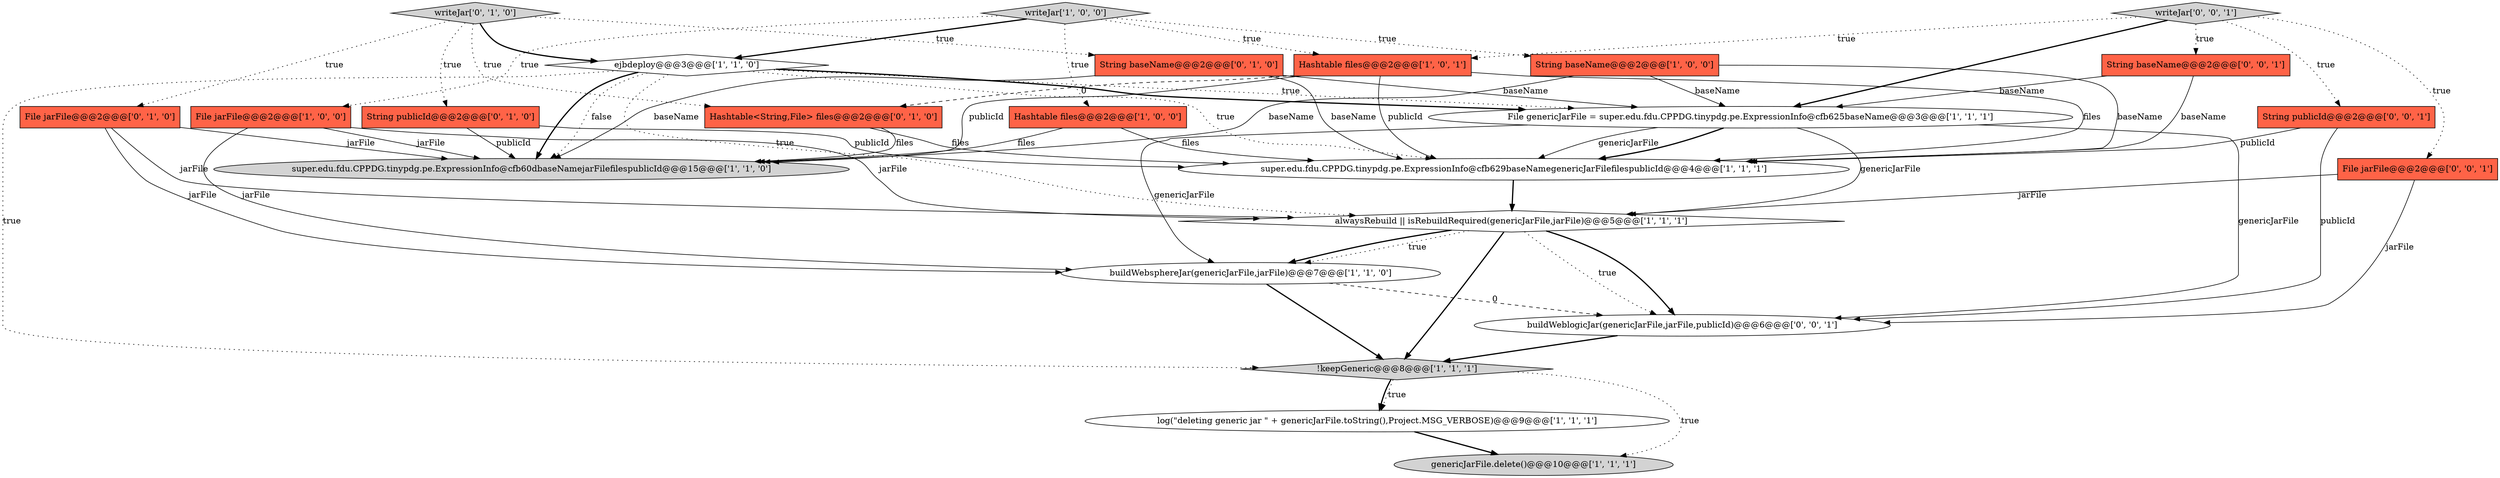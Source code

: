 digraph {
17 [style = filled, label = "Hashtable<String,File> files@@@2@@@['0', '1', '0']", fillcolor = tomato, shape = box image = "AAA1AAABBB2BBB"];
0 [style = filled, label = "super.edu.fdu.CPPDG.tinypdg.pe.ExpressionInfo@cfb629baseNamegenericJarFilefilespublicId@@@4@@@['1', '1', '1']", fillcolor = white, shape = ellipse image = "AAA0AAABBB1BBB"];
10 [style = filled, label = "!keepGeneric@@@8@@@['1', '1', '1']", fillcolor = lightgray, shape = diamond image = "AAA0AAABBB1BBB"];
1 [style = filled, label = "buildWebsphereJar(genericJarFile,jarFile)@@@7@@@['1', '1', '0']", fillcolor = white, shape = ellipse image = "AAA0AAABBB1BBB"];
2 [style = filled, label = "alwaysRebuild || isRebuildRequired(genericJarFile,jarFile)@@@5@@@['1', '1', '1']", fillcolor = white, shape = diamond image = "AAA0AAABBB1BBB"];
22 [style = filled, label = "File jarFile@@@2@@@['0', '0', '1']", fillcolor = tomato, shape = box image = "AAA0AAABBB3BBB"];
23 [style = filled, label = "buildWeblogicJar(genericJarFile,jarFile,publicId)@@@6@@@['0', '0', '1']", fillcolor = white, shape = ellipse image = "AAA0AAABBB3BBB"];
13 [style = filled, label = "ejbdeploy@@@3@@@['1', '1', '0']", fillcolor = white, shape = diamond image = "AAA0AAABBB1BBB"];
3 [style = filled, label = "File genericJarFile = super.edu.fdu.CPPDG.tinypdg.pe.ExpressionInfo@cfb625baseName@@@3@@@['1', '1', '1']", fillcolor = white, shape = ellipse image = "AAA0AAABBB1BBB"];
14 [style = filled, label = "String baseName@@@2@@@['0', '1', '0']", fillcolor = tomato, shape = box image = "AAA0AAABBB2BBB"];
9 [style = filled, label = "Hashtable files@@@2@@@['1', '0', '1']", fillcolor = tomato, shape = box image = "AAA0AAABBB1BBB"];
7 [style = filled, label = "log(\"deleting generic jar \" + genericJarFile.toString(),Project.MSG_VERBOSE)@@@9@@@['1', '1', '1']", fillcolor = white, shape = ellipse image = "AAA0AAABBB1BBB"];
11 [style = filled, label = "writeJar['1', '0', '0']", fillcolor = lightgray, shape = diamond image = "AAA0AAABBB1BBB"];
19 [style = filled, label = "String publicId@@@2@@@['0', '0', '1']", fillcolor = tomato, shape = box image = "AAA0AAABBB3BBB"];
8 [style = filled, label = "String baseName@@@2@@@['1', '0', '0']", fillcolor = tomato, shape = box image = "AAA0AAABBB1BBB"];
15 [style = filled, label = "File jarFile@@@2@@@['0', '1', '0']", fillcolor = tomato, shape = box image = "AAA0AAABBB2BBB"];
5 [style = filled, label = "File jarFile@@@2@@@['1', '0', '0']", fillcolor = tomato, shape = box image = "AAA0AAABBB1BBB"];
18 [style = filled, label = "writeJar['0', '1', '0']", fillcolor = lightgray, shape = diamond image = "AAA0AAABBB2BBB"];
20 [style = filled, label = "writeJar['0', '0', '1']", fillcolor = lightgray, shape = diamond image = "AAA0AAABBB3BBB"];
4 [style = filled, label = "super.edu.fdu.CPPDG.tinypdg.pe.ExpressionInfo@cfb60dbaseNamejarFilefilespublicId@@@15@@@['1', '1', '0']", fillcolor = lightgray, shape = ellipse image = "AAA0AAABBB1BBB"];
6 [style = filled, label = "Hashtable files@@@2@@@['1', '0', '0']", fillcolor = tomato, shape = box image = "AAA0AAABBB1BBB"];
12 [style = filled, label = "genericJarFile.delete()@@@10@@@['1', '1', '1']", fillcolor = lightgray, shape = ellipse image = "AAA0AAABBB1BBB"];
16 [style = filled, label = "String publicId@@@2@@@['0', '1', '0']", fillcolor = tomato, shape = box image = "AAA0AAABBB2BBB"];
21 [style = filled, label = "String baseName@@@2@@@['0', '0', '1']", fillcolor = tomato, shape = box image = "AAA0AAABBB3BBB"];
14->4 [style = solid, label="baseName"];
22->2 [style = solid, label="jarFile"];
6->0 [style = solid, label="files"];
9->0 [style = solid, label="files"];
10->12 [style = dotted, label="true"];
15->2 [style = solid, label="jarFile"];
20->9 [style = dotted, label="true"];
13->3 [style = dotted, label="true"];
18->16 [style = dotted, label="true"];
7->12 [style = bold, label=""];
15->4 [style = solid, label="jarFile"];
21->0 [style = solid, label="baseName"];
2->1 [style = bold, label=""];
3->2 [style = solid, label="genericJarFile"];
3->0 [style = solid, label="genericJarFile"];
0->2 [style = bold, label=""];
18->15 [style = dotted, label="true"];
8->3 [style = solid, label="baseName"];
22->23 [style = solid, label="jarFile"];
16->0 [style = solid, label="publicId"];
19->23 [style = solid, label="publicId"];
11->9 [style = dotted, label="true"];
11->5 [style = dotted, label="true"];
2->23 [style = dotted, label="true"];
20->3 [style = bold, label=""];
20->21 [style = dotted, label="true"];
21->3 [style = solid, label="baseName"];
16->4 [style = solid, label="publicId"];
13->10 [style = dotted, label="true"];
2->10 [style = bold, label=""];
9->0 [style = solid, label="publicId"];
19->0 [style = solid, label="publicId"];
10->7 [style = bold, label=""];
18->14 [style = dotted, label="true"];
14->0 [style = solid, label="baseName"];
3->1 [style = solid, label="genericJarFile"];
3->0 [style = bold, label=""];
13->2 [style = dotted, label="true"];
2->23 [style = bold, label=""];
14->3 [style = solid, label="baseName"];
3->23 [style = solid, label="genericJarFile"];
13->3 [style = bold, label=""];
13->4 [style = dotted, label="false"];
13->0 [style = dotted, label="true"];
8->0 [style = solid, label="baseName"];
2->1 [style = dotted, label="true"];
11->6 [style = dotted, label="true"];
9->17 [style = dashed, label="0"];
5->2 [style = solid, label="jarFile"];
11->13 [style = bold, label=""];
17->0 [style = solid, label="files"];
18->13 [style = bold, label=""];
23->10 [style = bold, label=""];
5->4 [style = solid, label="jarFile"];
10->7 [style = dotted, label="true"];
11->8 [style = dotted, label="true"];
20->19 [style = dotted, label="true"];
18->17 [style = dotted, label="true"];
20->22 [style = dotted, label="true"];
8->4 [style = solid, label="baseName"];
1->10 [style = bold, label=""];
1->23 [style = dashed, label="0"];
17->4 [style = solid, label="files"];
9->4 [style = solid, label="publicId"];
5->1 [style = solid, label="jarFile"];
6->4 [style = solid, label="files"];
15->1 [style = solid, label="jarFile"];
13->4 [style = bold, label=""];
}
